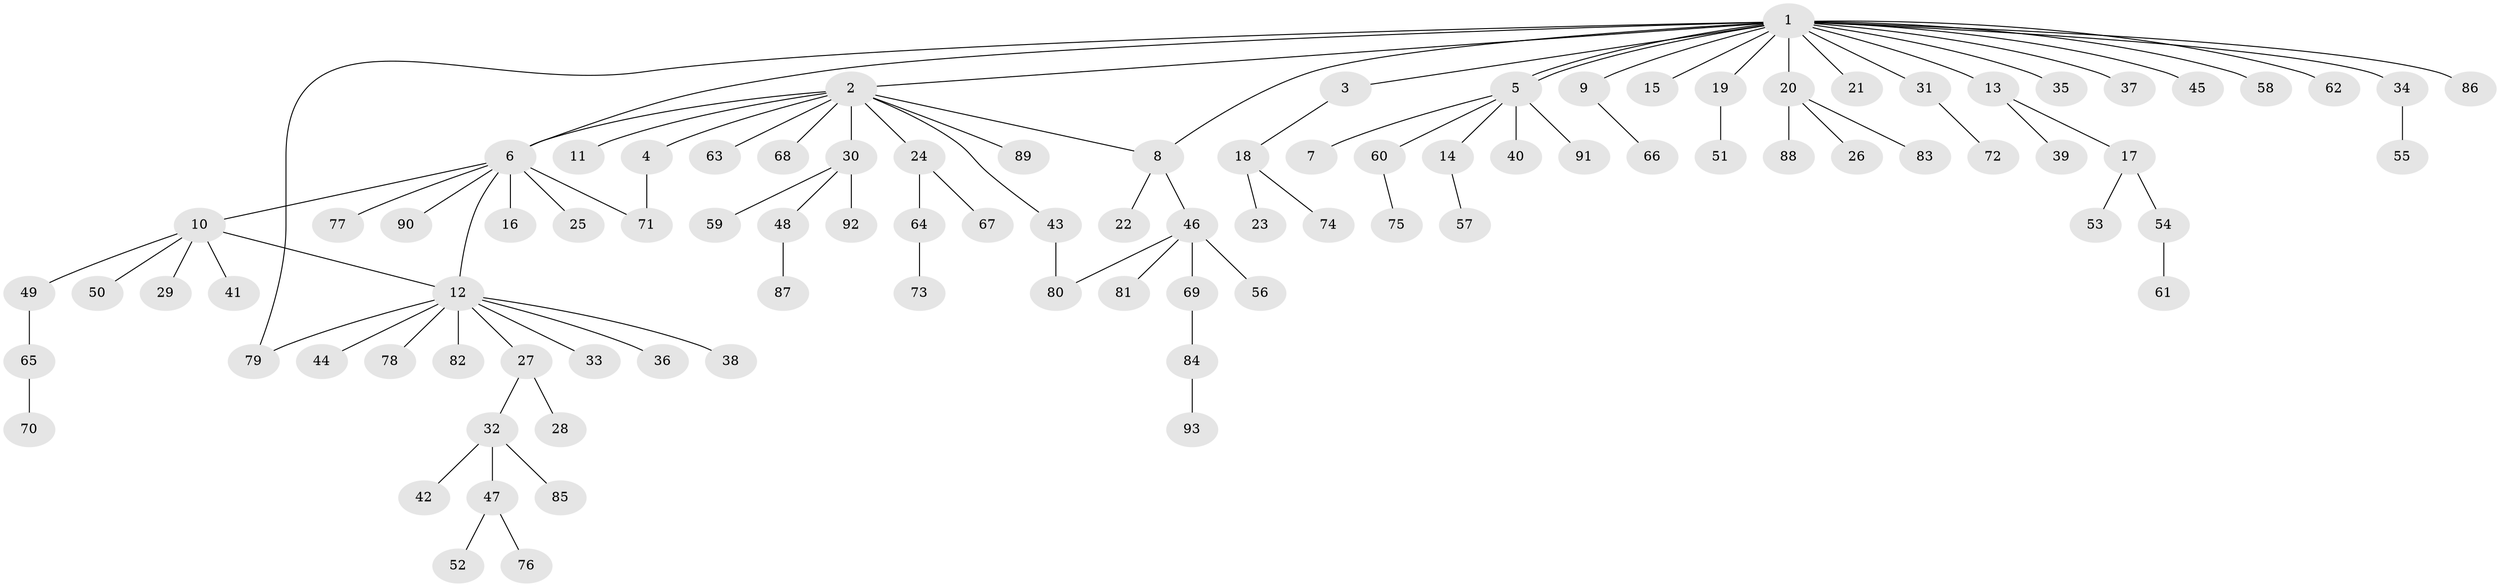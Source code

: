 // coarse degree distribution, {7: 0.02127659574468085, 5: 0.02127659574468085, 1: 0.6595744680851063, 2: 0.14893617021276595, 3: 0.06382978723404255, 4: 0.02127659574468085, 8: 0.02127659574468085, 17: 0.02127659574468085, 9: 0.02127659574468085}
// Generated by graph-tools (version 1.1) at 2025/45/03/06/25 01:45:10]
// undirected, 93 vertices, 99 edges
graph export_dot {
graph [start="1"]
  node [color=gray90,style=filled];
  1;
  2;
  3;
  4;
  5;
  6;
  7;
  8;
  9;
  10;
  11;
  12;
  13;
  14;
  15;
  16;
  17;
  18;
  19;
  20;
  21;
  22;
  23;
  24;
  25;
  26;
  27;
  28;
  29;
  30;
  31;
  32;
  33;
  34;
  35;
  36;
  37;
  38;
  39;
  40;
  41;
  42;
  43;
  44;
  45;
  46;
  47;
  48;
  49;
  50;
  51;
  52;
  53;
  54;
  55;
  56;
  57;
  58;
  59;
  60;
  61;
  62;
  63;
  64;
  65;
  66;
  67;
  68;
  69;
  70;
  71;
  72;
  73;
  74;
  75;
  76;
  77;
  78;
  79;
  80;
  81;
  82;
  83;
  84;
  85;
  86;
  87;
  88;
  89;
  90;
  91;
  92;
  93;
  1 -- 2;
  1 -- 3;
  1 -- 5;
  1 -- 5;
  1 -- 6;
  1 -- 8;
  1 -- 9;
  1 -- 13;
  1 -- 15;
  1 -- 19;
  1 -- 20;
  1 -- 21;
  1 -- 31;
  1 -- 34;
  1 -- 35;
  1 -- 37;
  1 -- 45;
  1 -- 58;
  1 -- 62;
  1 -- 79;
  1 -- 86;
  2 -- 4;
  2 -- 6;
  2 -- 8;
  2 -- 11;
  2 -- 24;
  2 -- 30;
  2 -- 43;
  2 -- 63;
  2 -- 68;
  2 -- 89;
  3 -- 18;
  4 -- 71;
  5 -- 7;
  5 -- 14;
  5 -- 40;
  5 -- 60;
  5 -- 91;
  6 -- 10;
  6 -- 12;
  6 -- 16;
  6 -- 25;
  6 -- 71;
  6 -- 77;
  6 -- 90;
  8 -- 22;
  8 -- 46;
  9 -- 66;
  10 -- 12;
  10 -- 29;
  10 -- 41;
  10 -- 49;
  10 -- 50;
  12 -- 27;
  12 -- 33;
  12 -- 36;
  12 -- 38;
  12 -- 44;
  12 -- 78;
  12 -- 79;
  12 -- 82;
  13 -- 17;
  13 -- 39;
  14 -- 57;
  17 -- 53;
  17 -- 54;
  18 -- 23;
  18 -- 74;
  19 -- 51;
  20 -- 26;
  20 -- 83;
  20 -- 88;
  24 -- 64;
  24 -- 67;
  27 -- 28;
  27 -- 32;
  30 -- 48;
  30 -- 59;
  30 -- 92;
  31 -- 72;
  32 -- 42;
  32 -- 47;
  32 -- 85;
  34 -- 55;
  43 -- 80;
  46 -- 56;
  46 -- 69;
  46 -- 80;
  46 -- 81;
  47 -- 52;
  47 -- 76;
  48 -- 87;
  49 -- 65;
  54 -- 61;
  60 -- 75;
  64 -- 73;
  65 -- 70;
  69 -- 84;
  84 -- 93;
}
